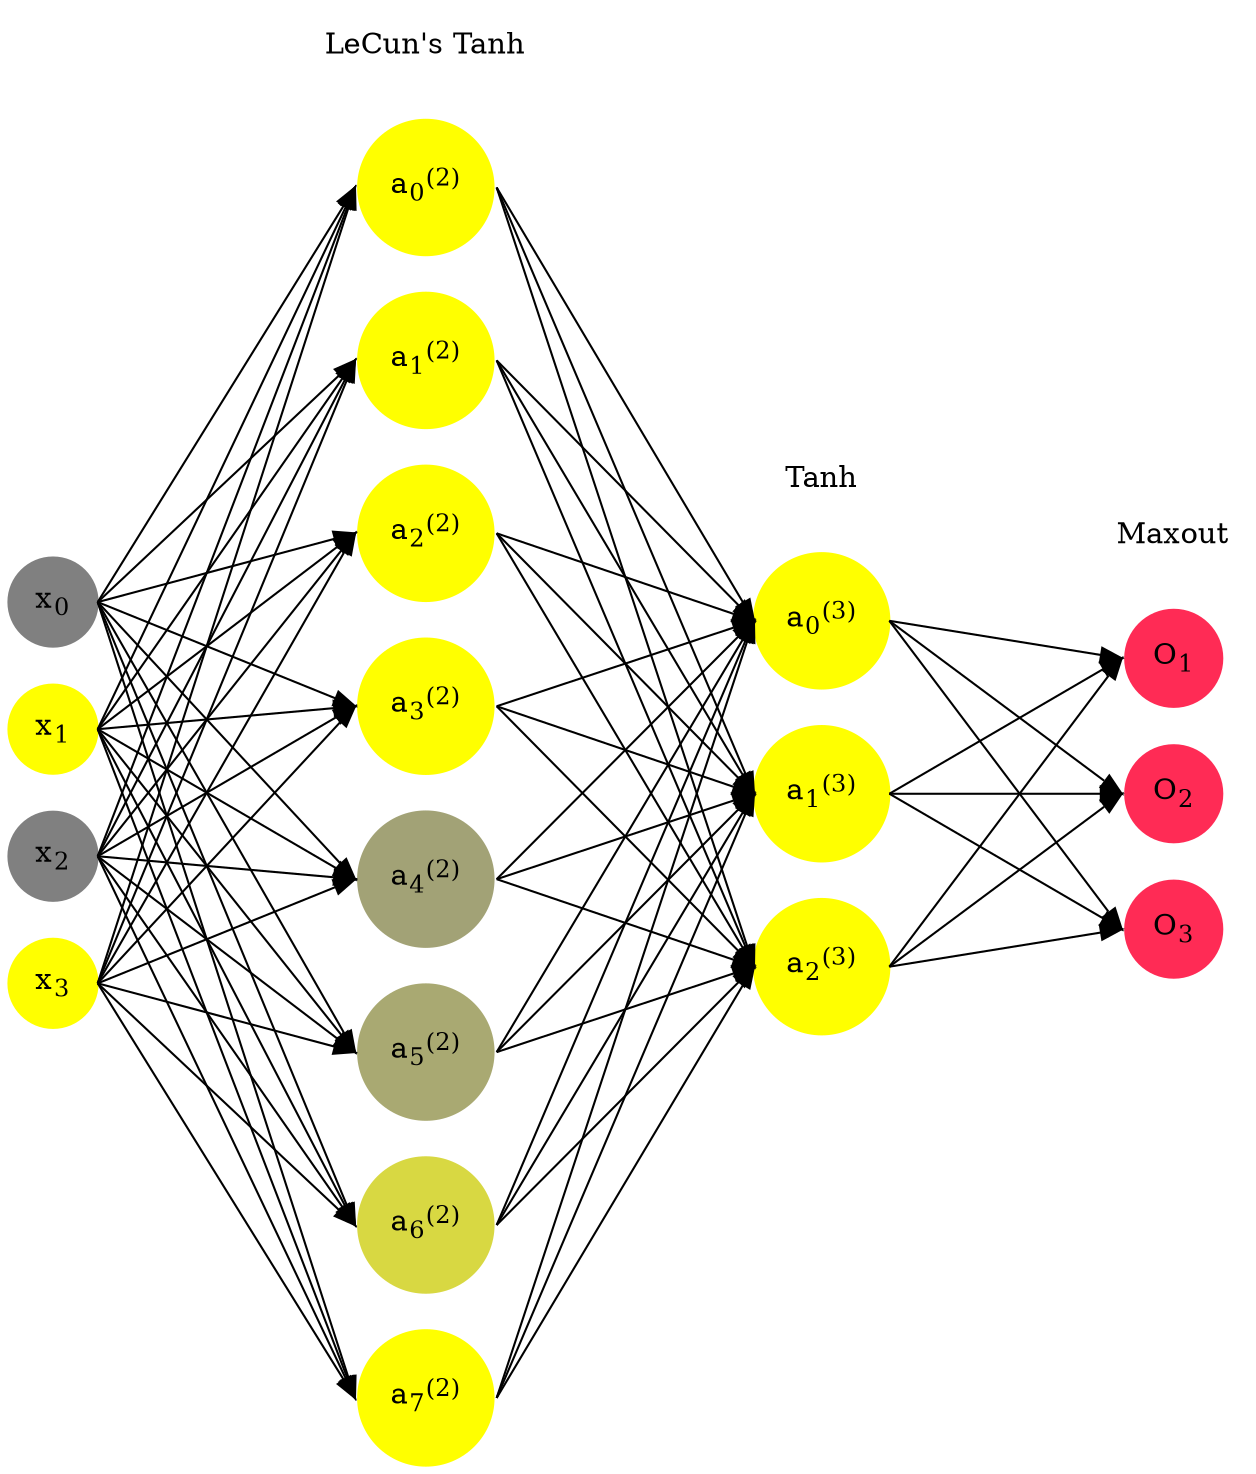 digraph G {
	rankdir = LR;
	splines=false;
	edge[style=invis];
	ranksep= 1.4;
	{
	node [shape=circle, color="0.1667, 0.0, 0.5", style=filled, fillcolor="0.1667, 0.0, 0.5"];
	x0 [label=<x<sub>0</sub>>];
	}
	{
	node [shape=circle, color="0.1667, 1.0, 1.0", style=filled, fillcolor="0.1667, 1.0, 1.0"];
	x1 [label=<x<sub>1</sub>>];
	}
	{
	node [shape=circle, color="0.1667, 0.0, 0.5", style=filled, fillcolor="0.1667, 0.0, 0.5"];
	x2 [label=<x<sub>2</sub>>];
	}
	{
	node [shape=circle, color="0.1667, 1.0, 1.0", style=filled, fillcolor="0.1667, 1.0, 1.0"];
	x3 [label=<x<sub>3</sub>>];
	}
	{
	node [shape=circle, color="0.1667, 1.469135, 1.234567", style=filled, fillcolor="0.1667, 1.469135, 1.234567"];
	a02 [label=<a<sub>0</sub><sup>(2)</sup>>];
	}
	{
	node [shape=circle, color="0.1667, 1.264634, 1.132317", style=filled, fillcolor="0.1667, 1.264634, 1.132317"];
	a12 [label=<a<sub>1</sub><sup>(2)</sup>>];
	}
	{
	node [shape=circle, color="0.1667, 1.659262, 1.329631", style=filled, fillcolor="0.1667, 1.659262, 1.329631"];
	a22 [label=<a<sub>2</sub><sup>(2)</sup>>];
	}
	{
	node [shape=circle, color="0.1667, 1.082493, 1.041246", style=filled, fillcolor="0.1667, 1.082493, 1.041246"];
	a32 [label=<a<sub>3</sub><sup>(2)</sup>>];
	}
	{
	node [shape=circle, color="0.1667, 0.271389, 0.635695", style=filled, fillcolor="0.1667, 0.271389, 0.635695"];
	a42 [label=<a<sub>4</sub><sup>(2)</sup>>];
	}
	{
	node [shape=circle, color="0.1667, 0.323022, 0.661511", style=filled, fillcolor="0.1667, 0.323022, 0.661511"];
	a52 [label=<a<sub>5</sub><sup>(2)</sup>>];
	}
	{
	node [shape=circle, color="0.1667, 0.692726, 0.846363", style=filled, fillcolor="0.1667, 0.692726, 0.846363"];
	a62 [label=<a<sub>6</sub><sup>(2)</sup>>];
	}
	{
	node [shape=circle, color="0.1667, 1.477821, 1.238910", style=filled, fillcolor="0.1667, 1.477821, 1.238910"];
	a72 [label=<a<sub>7</sub><sup>(2)</sup>>];
	}
	{
	node [shape=circle, color="0.1667, 0.999322, 0.999661", style=filled, fillcolor="0.1667, 0.999322, 0.999661"];
	a03 [label=<a<sub>0</sub><sup>(3)</sup>>];
	}
	{
	node [shape=circle, color="0.1667, 1.000000, 1.000000", style=filled, fillcolor="0.1667, 1.000000, 1.000000"];
	a13 [label=<a<sub>1</sub><sup>(3)</sup>>];
	}
	{
	node [shape=circle, color="0.1667, 0.999876, 0.999938", style=filled, fillcolor="0.1667, 0.999876, 0.999938"];
	a23 [label=<a<sub>2</sub><sup>(3)</sup>>];
	}
	{
	node [shape=circle, color="0.9667, 0.83, 1.0", style=filled, fillcolor="0.9667, 0.83, 1.0"];
	O1 [label=<O<sub>1</sub>>];
	}
	{
	node [shape=circle, color="0.9667, 0.83, 1.0", style=filled, fillcolor="0.9667, 0.83, 1.0"];
	O2 [label=<O<sub>2</sub>>];
	}
	{
	node [shape=circle, color="0.9667, 0.83, 1.0", style=filled, fillcolor="0.9667, 0.83, 1.0"];
	O3 [label=<O<sub>3</sub>>];
	}
	{
	rank=same;
	x0->x1->x2->x3;
	}
	{
	rank=same;
	a02->a12->a22->a32->a42->a52->a62->a72;
	}
	{
	rank=same;
	a03->a13->a23;
	}
	{
	rank=same;
	O1->O2->O3;
	}
	l1 [shape=plaintext,label="LeCun's Tanh"];
	l1->a02;
	{rank=same; l1;a02};
	l2 [shape=plaintext,label="Tanh"];
	l2->a03;
	{rank=same; l2;a03};
	l3 [shape=plaintext,label="Maxout"];
	l3->O1;
	{rank=same; l3;O1};
edge[style=solid, tailport=e, headport=w];
	{x0;x1;x2;x3} -> {a02;a12;a22;a32;a42;a52;a62;a72};
	{a02;a12;a22;a32;a42;a52;a62;a72} -> {a03;a13;a23};
	{a03;a13;a23} -> {O1,O2,O3};
}